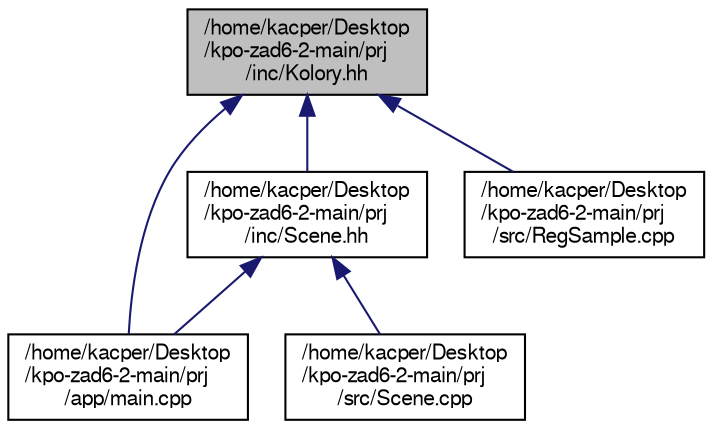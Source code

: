 digraph "/home/kacper/Desktop/kpo-zad6-2-main/prj/inc/Kolory.hh"
{
 // LATEX_PDF_SIZE
  edge [fontname="FreeSans",fontsize="10",labelfontname="FreeSans",labelfontsize="10"];
  node [fontname="FreeSans",fontsize="10",shape=record];
  Node1 [label="/home/kacper/Desktop\l/kpo-zad6-2-main/prj\l/inc/Kolory.hh",height=0.2,width=0.4,color="black", fillcolor="grey75", style="filled", fontcolor="black",tooltip=" "];
  Node1 -> Node2 [dir="back",color="midnightblue",fontsize="10",style="solid",fontname="FreeSans"];
  Node2 [label="/home/kacper/Desktop\l/kpo-zad6-2-main/prj\l/app/main.cpp",height=0.2,width=0.4,color="black", fillcolor="white", style="filled",URL="$a00029.html",tooltip="Plik main."];
  Node1 -> Node3 [dir="back",color="midnightblue",fontsize="10",style="solid",fontname="FreeSans"];
  Node3 [label="/home/kacper/Desktop\l/kpo-zad6-2-main/prj\l/inc/Scene.hh",height=0.2,width=0.4,color="black", fillcolor="white", style="filled",URL="$a00062.html",tooltip="Plik naglowkowy sceny."];
  Node3 -> Node2 [dir="back",color="midnightblue",fontsize="10",style="solid",fontname="FreeSans"];
  Node3 -> Node4 [dir="back",color="midnightblue",fontsize="10",style="solid",fontname="FreeSans"];
  Node4 [label="/home/kacper/Desktop\l/kpo-zad6-2-main/prj\l/src/Scene.cpp",height=0.2,width=0.4,color="black", fillcolor="white", style="filled",URL="$a00092.html",tooltip=" "];
  Node1 -> Node5 [dir="back",color="midnightblue",fontsize="10",style="solid",fontname="FreeSans"];
  Node5 [label="/home/kacper/Desktop\l/kpo-zad6-2-main/prj\l/src/RegSample.cpp",height=0.2,width=0.4,color="black", fillcolor="white", style="filled",URL="$a00083.html",tooltip=" "];
}
